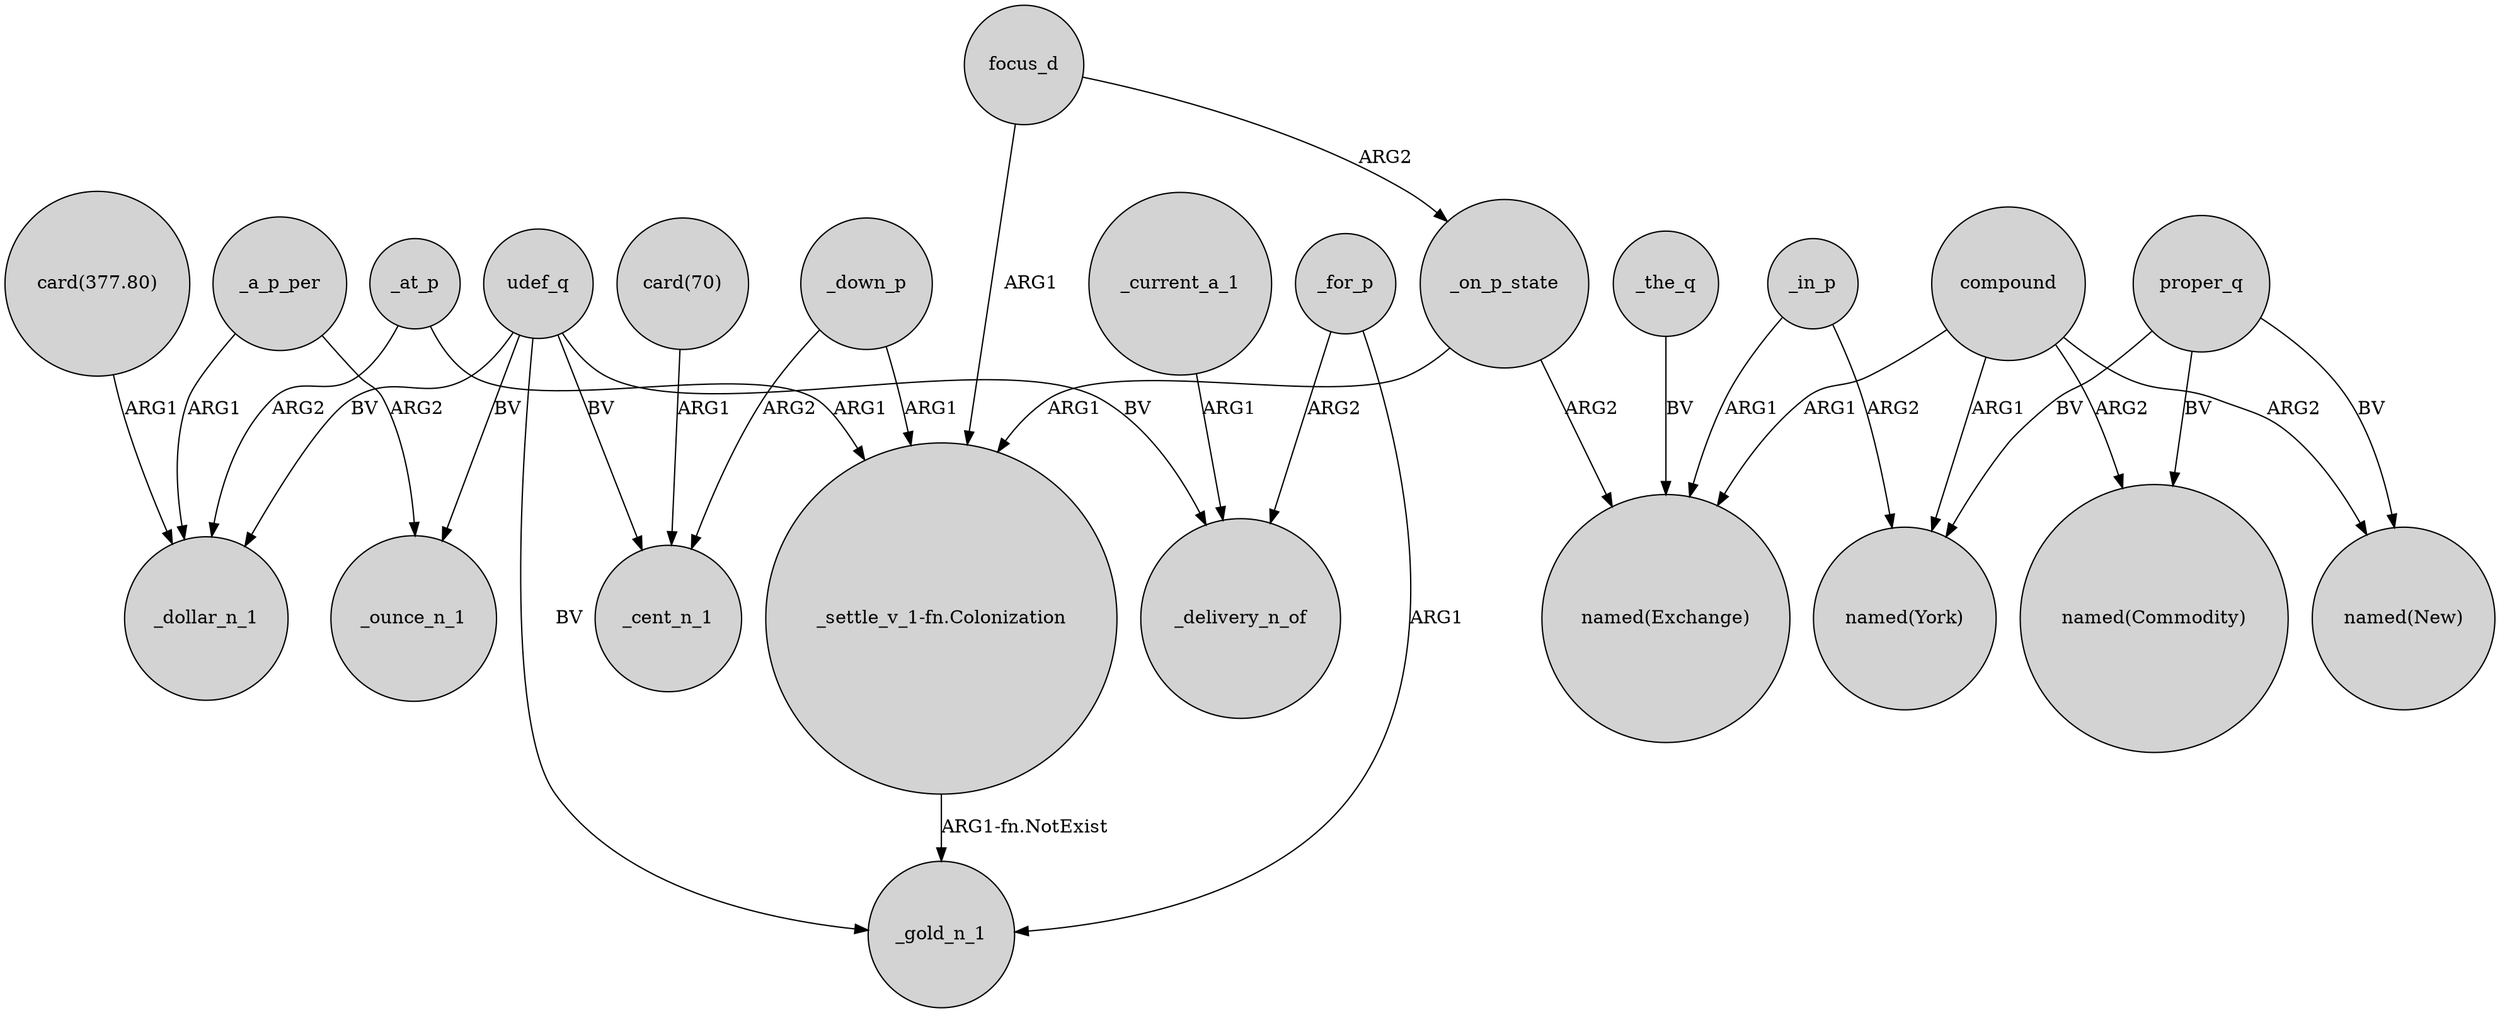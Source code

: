 digraph {
	node [shape=circle style=filled]
	_at_p -> _dollar_n_1 [label=ARG2]
	compound -> "named(New)" [label=ARG2]
	_at_p -> "_settle_v_1-fn.Colonization" [label=ARG1]
	proper_q -> "named(New)" [label=BV]
	focus_d -> _on_p_state [label=ARG2]
	"card(70)" -> _cent_n_1 [label=ARG1]
	udef_q -> _delivery_n_of [label=BV]
	_the_q -> "named(Exchange)" [label=BV]
	udef_q -> _ounce_n_1 [label=BV]
	_in_p -> "named(Exchange)" [label=ARG1]
	_on_p_state -> "named(Exchange)" [label=ARG2]
	udef_q -> _cent_n_1 [label=BV]
	compound -> "named(Commodity)" [label=ARG2]
	"card(377.80)" -> _dollar_n_1 [label=ARG1]
	focus_d -> "_settle_v_1-fn.Colonization" [label=ARG1]
	_a_p_per -> _dollar_n_1 [label=ARG1]
	_down_p -> _cent_n_1 [label=ARG2]
	_down_p -> "_settle_v_1-fn.Colonization" [label=ARG1]
	_a_p_per -> _ounce_n_1 [label=ARG2]
	compound -> "named(York)" [label=ARG1]
	udef_q -> _gold_n_1 [label=BV]
	_for_p -> _delivery_n_of [label=ARG2]
	compound -> "named(Exchange)" [label=ARG1]
	_on_p_state -> "_settle_v_1-fn.Colonization" [label=ARG1]
	_in_p -> "named(York)" [label=ARG2]
	"_settle_v_1-fn.Colonization" -> _gold_n_1 [label="ARG1-fn.NotExist"]
	_current_a_1 -> _delivery_n_of [label=ARG1]
	_for_p -> _gold_n_1 [label=ARG1]
	proper_q -> "named(York)" [label=BV]
	proper_q -> "named(Commodity)" [label=BV]
	udef_q -> _dollar_n_1 [label=BV]
}
